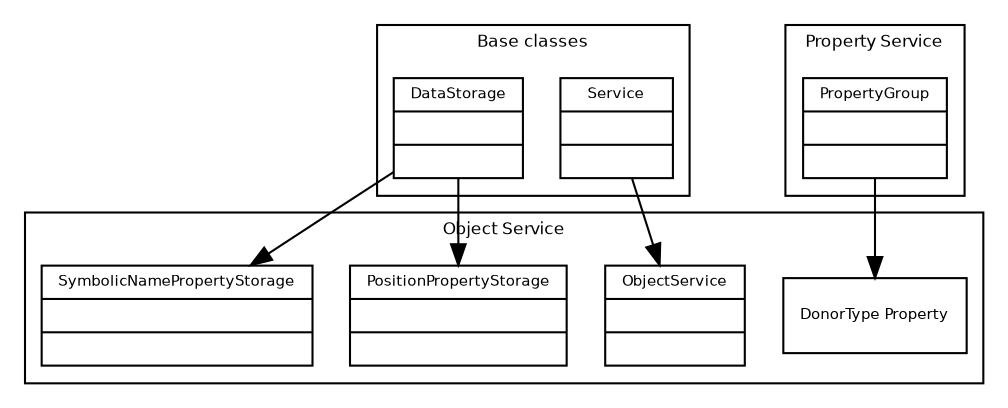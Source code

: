digraph G {
	fontname = "Bitstream Vera Sans"
	fontsize = 8
	
	node [
		fontname = "Bitstream Vera Sans"
		fontsize = 7
		shape = "record"	
	]
	
	edge [
		fontname = "Bitstream Vera Sans"
		fontsize = 7
	]
	
	
	subgraph  clusterBase {
		label = "Base classes"
	
		Service [
			label = "{Service||}"
		]
	
		DataStorage [
			label = "{DataStorage||}"
		]
	}
		
	subgraph  clusterPropSvc {
		label = "Property Service"
	
		PropertyGroup [
			label = "{PropertyGroup||}"
		]
	}	

	subgraph  clusterObjSvc {
		label = "Object Service"

		ObjectSvc [
			label = "{ObjectService||}"
		]
	
		SymNamePropStorage [
			label = "{SymbolicNamePropertyStorage||}"
		]

		PositionPropStorage [
			label = "{PositionPropertyStorage||}"
		]
		
		DonorTypeProperty [
			label = "{DonorType Property}"
		]
	}
	
	DataStorage -> SymNamePropStorage
	DataStorage -> PositionPropStorage
	PropertyGroup -> DonorTypeProperty
	
	Service -> ObjectSvc
	

}